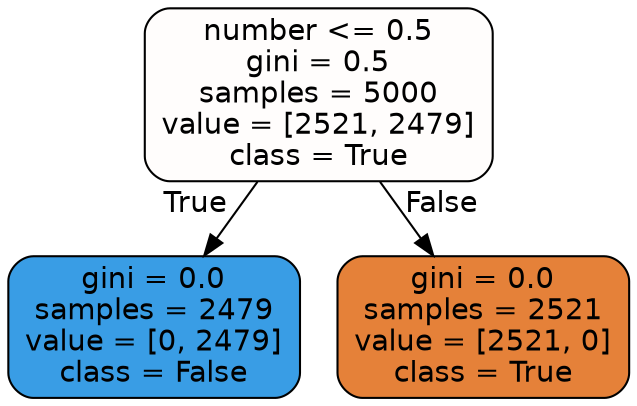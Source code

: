 digraph Tree {
node [shape=box, style="filled, rounded", color="black", fontname=helvetica] ;
edge [fontname=helvetica] ;
0 [label="number <= 0.5\ngini = 0.5\nsamples = 5000\nvalue = [2521, 2479]\nclass = True", fillcolor="#fffdfc"] ;
1 [label="gini = 0.0\nsamples = 2479\nvalue = [0, 2479]\nclass = False", fillcolor="#399de5"] ;
0 -> 1 [labeldistance=2.5, labelangle=45, headlabel="True"] ;
2 [label="gini = 0.0\nsamples = 2521\nvalue = [2521, 0]\nclass = True", fillcolor="#e58139"] ;
0 -> 2 [labeldistance=2.5, labelangle=-45, headlabel="False"] ;
}